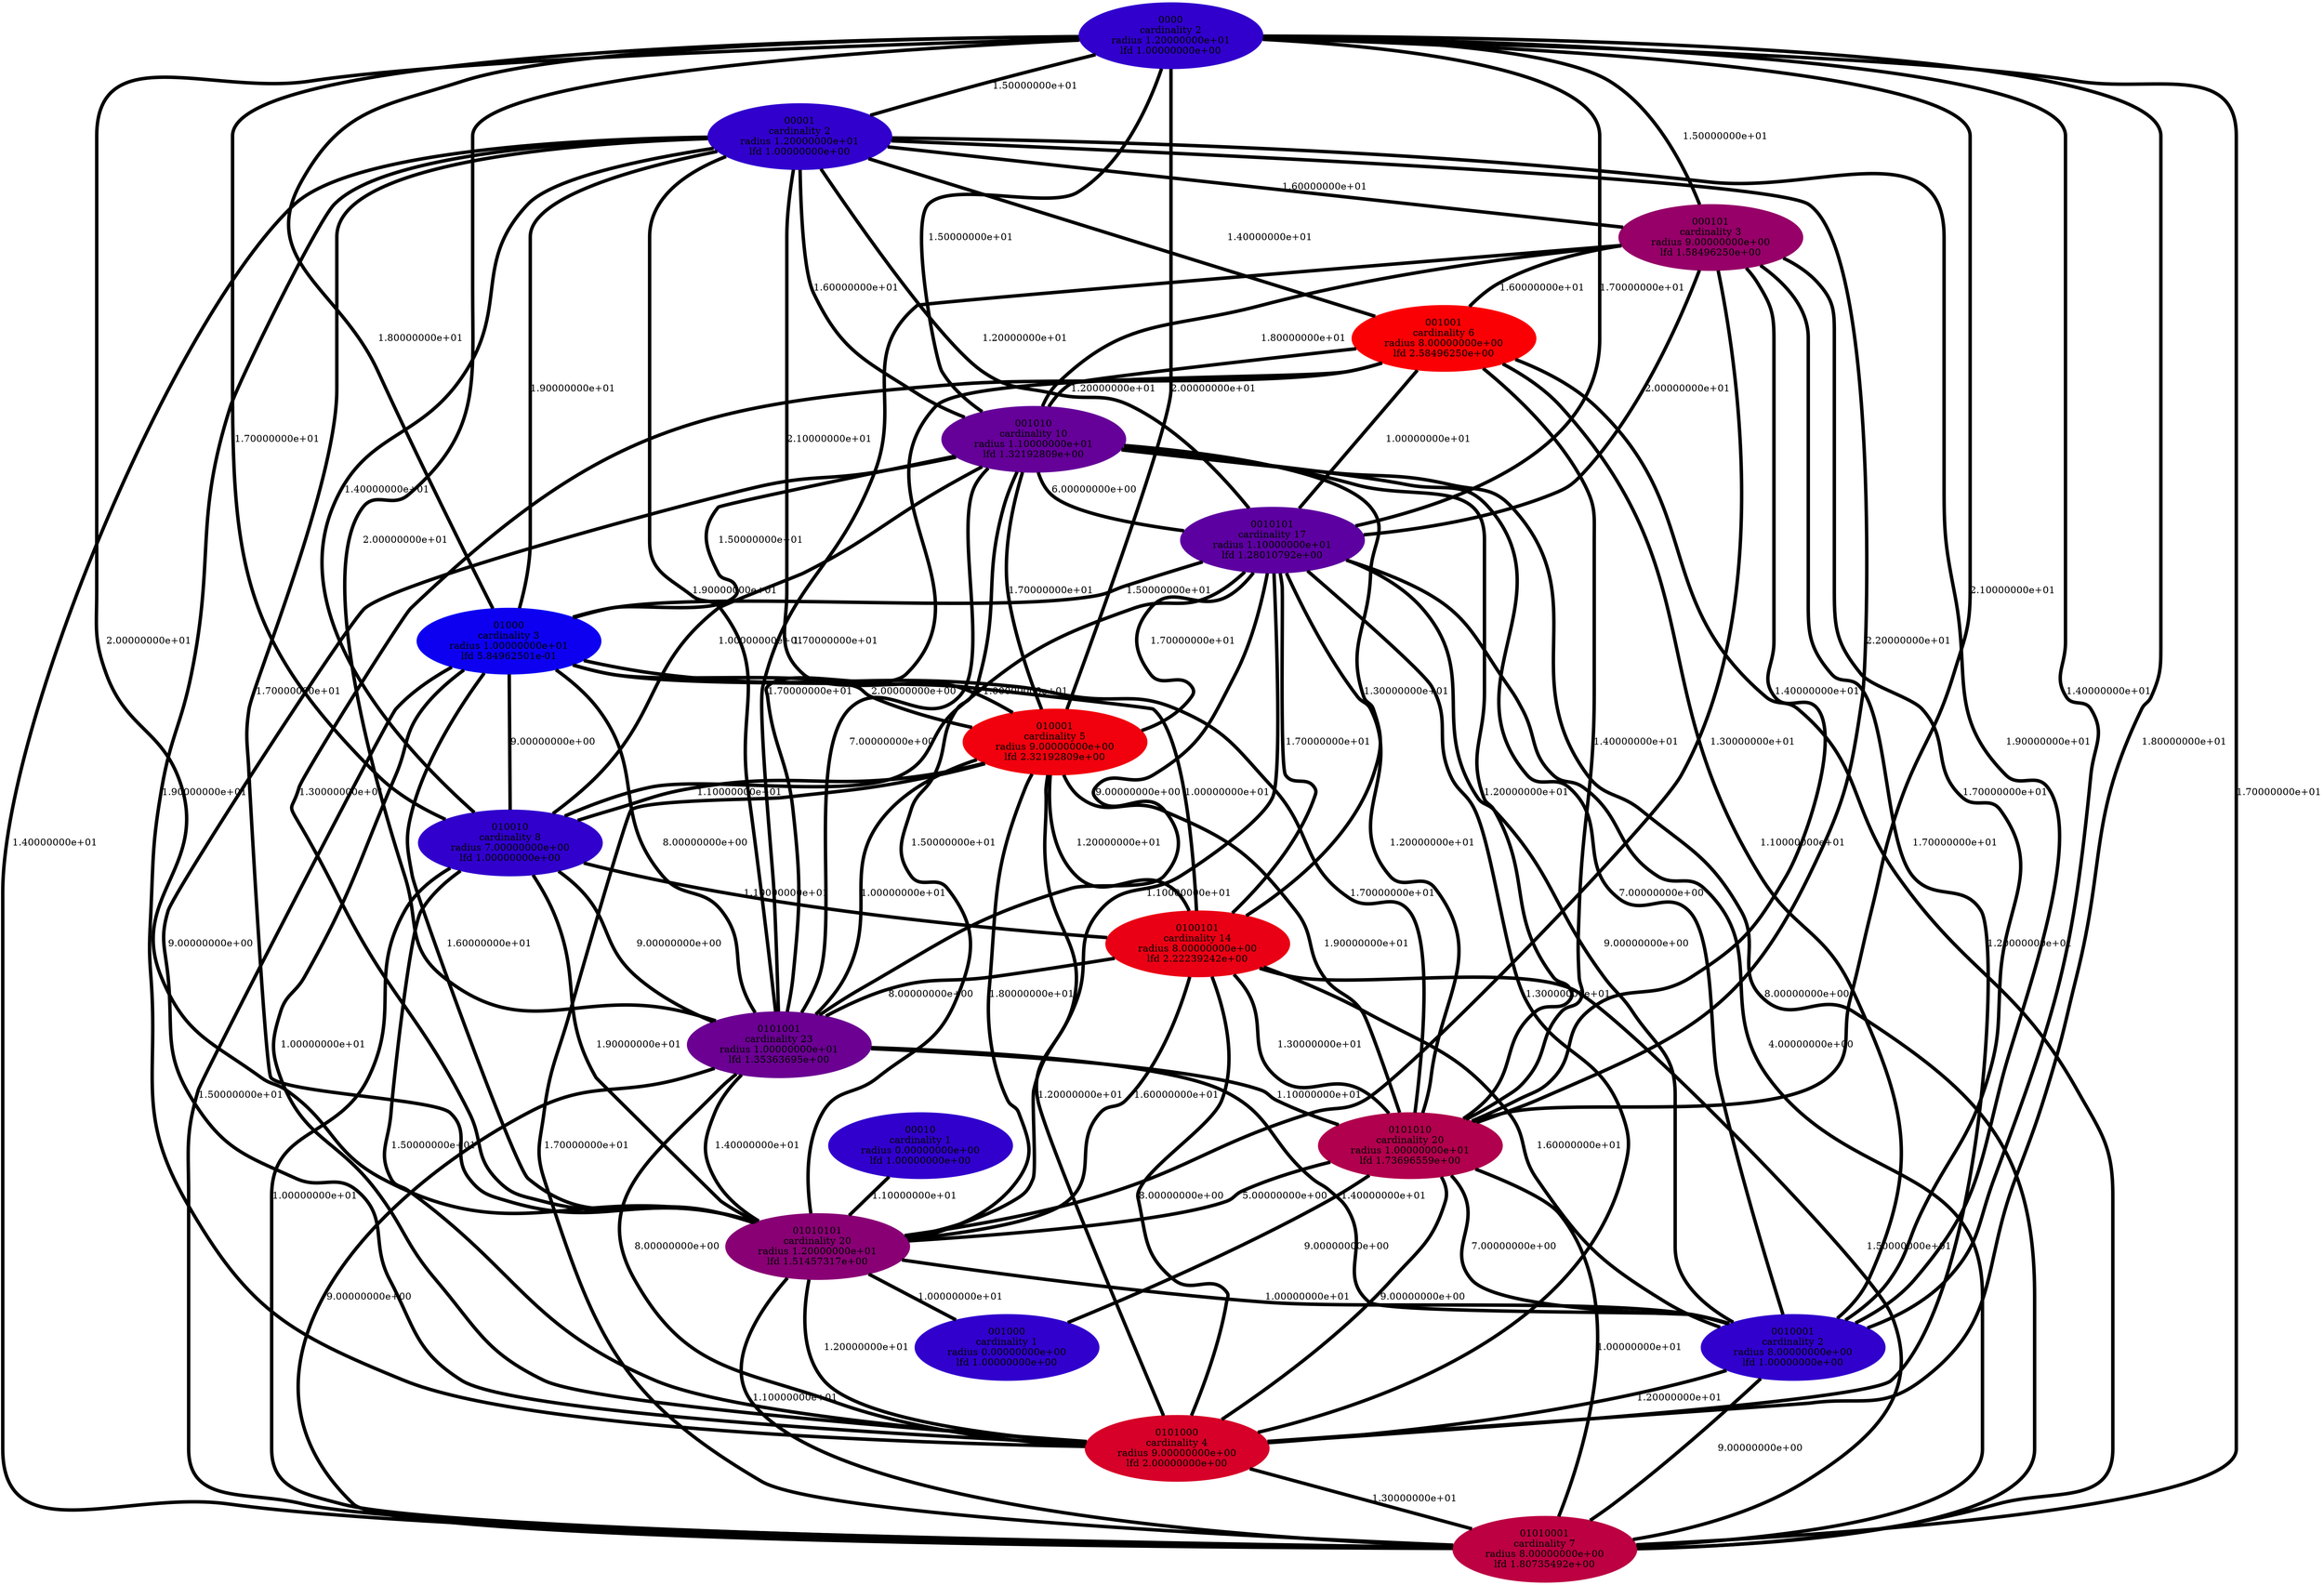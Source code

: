 graph component_cardinality_optimal_13 {
    edge[style=solid, penwidth="5", labeldistance="10"]
    010001 [label="010001\ncardinality 5\nradius 9.00000000e+00\nlfd 2.32192809e+00", color="#F1000D", style="filled"]
    01010101 [label="01010101\ncardinality 20\nradius 1.20000000e+01\nlfd 1.51457317e+00", color="#890075", style="filled"]
    0010101 [label="0010101\ncardinality 17\nradius 1.10000000e+01\nlfd 1.28010792e+00", color="#5D00A1", style="filled"]
    0100101 [label="0100101\ncardinality 14\nradius 8.00000000e+00\nlfd 2.22239242e+00", color="#EA0014", style="filled"]
    010010 [label="010010\ncardinality 8\nradius 7.00000000e+00\nlfd 1.00000000e+00", color="#3100CD", style="filled"]
    0000 [label="0000\ncardinality 2\nradius 1.20000000e+01\nlfd 1.00000000e+00", color="#3100CD", style="filled"]
    00001 [label="00001\ncardinality 2\nradius 1.20000000e+01\nlfd 1.00000000e+00", color="#3100CD", style="filled"]
    00010 [label="00010\ncardinality 1\nradius 0.00000000e+00\nlfd 1.00000000e+00", color="#3100CD", style="filled"]
    01000 [label="01000\ncardinality 3\nradius 1.00000000e+01\nlfd 5.84962501e-01", color="#0D00F1", style="filled"]
    0010001 [label="0010001\ncardinality 2\nradius 8.00000000e+00\nlfd 1.00000000e+00", color="#3100CD", style="filled"]
    0101010 [label="0101010\ncardinality 20\nradius 1.00000000e+01\nlfd 1.73696559e+00", color="#B1004D", style="filled"]
    001001 [label="001001\ncardinality 6\nradius 8.00000000e+00\nlfd 2.58496250e+00", color="#FA0004", style="filled"]
    01010001 [label="01010001\ncardinality 7\nradius 8.00000000e+00\nlfd 1.80735492e+00", color="#BC0042", style="filled"]
    000101 [label="000101\ncardinality 3\nradius 9.00000000e+00\nlfd 1.58496250e+00", color="#960068", style="filled"]
    0101000 [label="0101000\ncardinality 4\nradius 9.00000000e+00\nlfd 2.00000000e+00", color="#D60028", style="filled"]
    001010 [label="001010\ncardinality 10\nradius 1.10000000e+01\nlfd 1.32192809e+00", color="#650099", style="filled"]
    001000 [label="001000\ncardinality 1\nradius 0.00000000e+00\nlfd 1.00000000e+00", color="#3100CD", style="filled"]
    0101001 [label="0101001\ncardinality 23\nradius 1.00000000e+01\nlfd 1.35363695e+00", color="#6B0093", style="filled"]
    01010101 -- 01010001 [label="1.10000000e+01"]
    010001 -- 0100101 [label="1.20000000e+01"]
    010010 -- 01010001 [label="1.00000000e+01"]
    00001 -- 001010 [label="1.60000000e+01"]
    0010101 -- 0101010 [label="1.20000000e+01"]
    01010101 -- 0010001 [label="1.00000000e+01"]
    0000 -- 0101010 [label="2.10000000e+01"]
    0010101 -- 01010001 [label="4.00000000e+00"]
    000101 -- 0101000 [label="1.70000000e+01"]
    0101010 -- 001000 [label="9.00000000e+00"]
    001010 -- 01010101 [label="1.50000000e+01"]
    0100101 -- 0101001 [label="8.00000000e+00"]
    0101010 -- 0101000 [label="9.00000000e+00"]
    001010 -- 0101001 [label="7.00000000e+00"]
    0101001 -- 01010001 [label="9.00000000e+00"]
    0000 -- 01010001 [label="1.70000000e+01"]
    00001 -- 0010001 [label="1.90000000e+01"]
    0000 -- 0101001 [label="2.00000000e+01"]
    0010101 -- 0010001 [label="9.00000000e+00"]
    00001 -- 001001 [label="1.40000000e+01"]
    001010 -- 01010001 [label="8.00000000e+00"]
    010001 -- 01010001 [label="1.70000000e+01"]
    000101 -- 001010 [label="1.80000000e+01"]
    0100101 -- 01010101 [label="1.60000000e+01"]
    010010 -- 0101001 [label="9.00000000e+00"]
    0000 -- 010010 [label="1.70000000e+01"]
    0000 -- 001010 [label="1.50000000e+01"]
    0010101 -- 01010101 [label="1.10000000e+01"]
    0101010 -- 0010001 [label="7.00000000e+00"]
    010001 -- 0101000 [label="1.20000000e+01"]
    01010101 -- 001000 [label="1.00000000e+01"]
    00001 -- 0101001 [label="1.90000000e+01"]
    010001 -- 0101010 [label="1.90000000e+01"]
    0000 -- 000101 [label="1.50000000e+01"]
    0100101 -- 0010001 [label="1.60000000e+01"]
    000101 -- 0101001 [label="1.70000000e+01"]
    0101001 -- 0101000 [label="8.00000000e+00"]
    000101 -- 0010101 [label="2.00000000e+01"]
    001010 -- 010001 [label="1.70000000e+01"]
    00001 -- 01010101 [label="1.70000000e+01"]
    00001 -- 0101010 [label="2.20000000e+01"]
    01000 -- 010010 [label="9.00000000e+00"]
    0101001 -- 0101010 [label="1.10000000e+01"]
    000101 -- 0101010 [label="1.40000000e+01"]
    0100101 -- 0101000 [label="8.00000000e+00"]
    00001 -- 0010101 [label="1.20000000e+01"]
    0010101 -- 01000 [label="1.50000000e+01"]
    0000 -- 0010101 [label="1.70000000e+01"]
    0101010 -- 01010001 [label="1.00000000e+01"]
    0010101 -- 010010 [label="1.00000000e+01"]
    00001 -- 0101000 [label="1.90000000e+01"]
    010010 -- 0101000 [label="1.50000000e+01"]
    00001 -- 01010001 [label="1.40000000e+01"]
    0101000 -- 01010001 [label="1.30000000e+01"]
    0010101 -- 0101001 [label="9.00000000e+00"]
    00001 -- 010001 [label="2.10000000e+01"]
    001001 -- 0101010 [label="1.40000000e+01"]
    0010001 -- 0101000 [label="1.20000000e+01"]
    010010 -- 01010101 [label="1.90000000e+01"]
    001001 -- 001010 [label="1.20000000e+01"]
    01000 -- 0101000 [label="1.00000000e+01"]
    0101001 -- 01010101 [label="1.40000000e+01"]
    0010101 -- 0100101 [label="1.70000000e+01"]
    0010101 -- 010001 [label="1.70000000e+01"]
    010001 -- 0101001 [label="1.00000000e+01"]
    01000 -- 0101010 [label="1.70000000e+01"]
    0101001 -- 0010001 [label="1.40000000e+01"]
    000101 -- 0010001 [label="1.70000000e+01"]
    00001 -- 01000 [label="1.90000000e+01"]
    0000 -- 01000 [label="1.80000000e+01"]
    001010 -- 0100101 [label="1.30000000e+01"]
    001001 -- 0010101 [label="1.00000000e+01"]
    001010 -- 0010101 [label="6.00000000e+00"]
    01000 -- 0100101 [label="1.00000000e+01"]
    0000 -- 0101000 [label="1.80000000e+01"]
    001001 -- 01010001 [label="1.20000000e+01"]
    0000 -- 01010101 [label="2.00000000e+01"]
    00010 -- 01010101 [label="1.10000000e+01"]
    01000 -- 010001 [label="2.00000000e+00"]
    010010 -- 0100101 [label="1.10000000e+01"]
    001001 -- 0010001 [label="1.10000000e+01"]
    0010001 -- 01010001 [label="9.00000000e+00"]
    0100101 -- 0101010 [label="1.30000000e+01"]
    01000 -- 01010101 [label="1.60000000e+01"]
    001010 -- 0101000 [label="9.00000000e+00"]
    010001 -- 010010 [label="1.10000000e+01"]
    0000 -- 00001 [label="1.50000000e+01"]
    01000 -- 01010001 [label="1.50000000e+01"]
    001001 -- 01010101 [label="1.30000000e+01"]
    01000 -- 0101001 [label="8.00000000e+00"]
    00001 -- 010010 [label="1.40000000e+01"]
    0010101 -- 0101000 [label="1.30000000e+01"]
    010001 -- 01010101 [label="1.80000000e+01"]
    00001 -- 000101 [label="1.60000000e+01"]
    001010 -- 01000 [label="1.50000000e+01"]
    01010101 -- 0101000 [label="1.20000000e+01"]
    001001 -- 0101001 [label="1.70000000e+01"]
    0101010 -- 01010101 [label="5.00000000e+00"]
    0000 -- 010001 [label="2.00000000e+01"]
    000101 -- 01010101 [label="1.30000000e+01"]
    0100101 -- 01010001 [label="1.50000000e+01"]
    001010 -- 0101010 [label="1.20000000e+01"]
    0000 -- 0010001 [label="1.40000000e+01"]
    000101 -- 001001 [label="1.60000000e+01"]
    001010 -- 010010 [label="1.00000000e+01"]
    001010 -- 0010001 [label="7.00000000e+00"]
}
